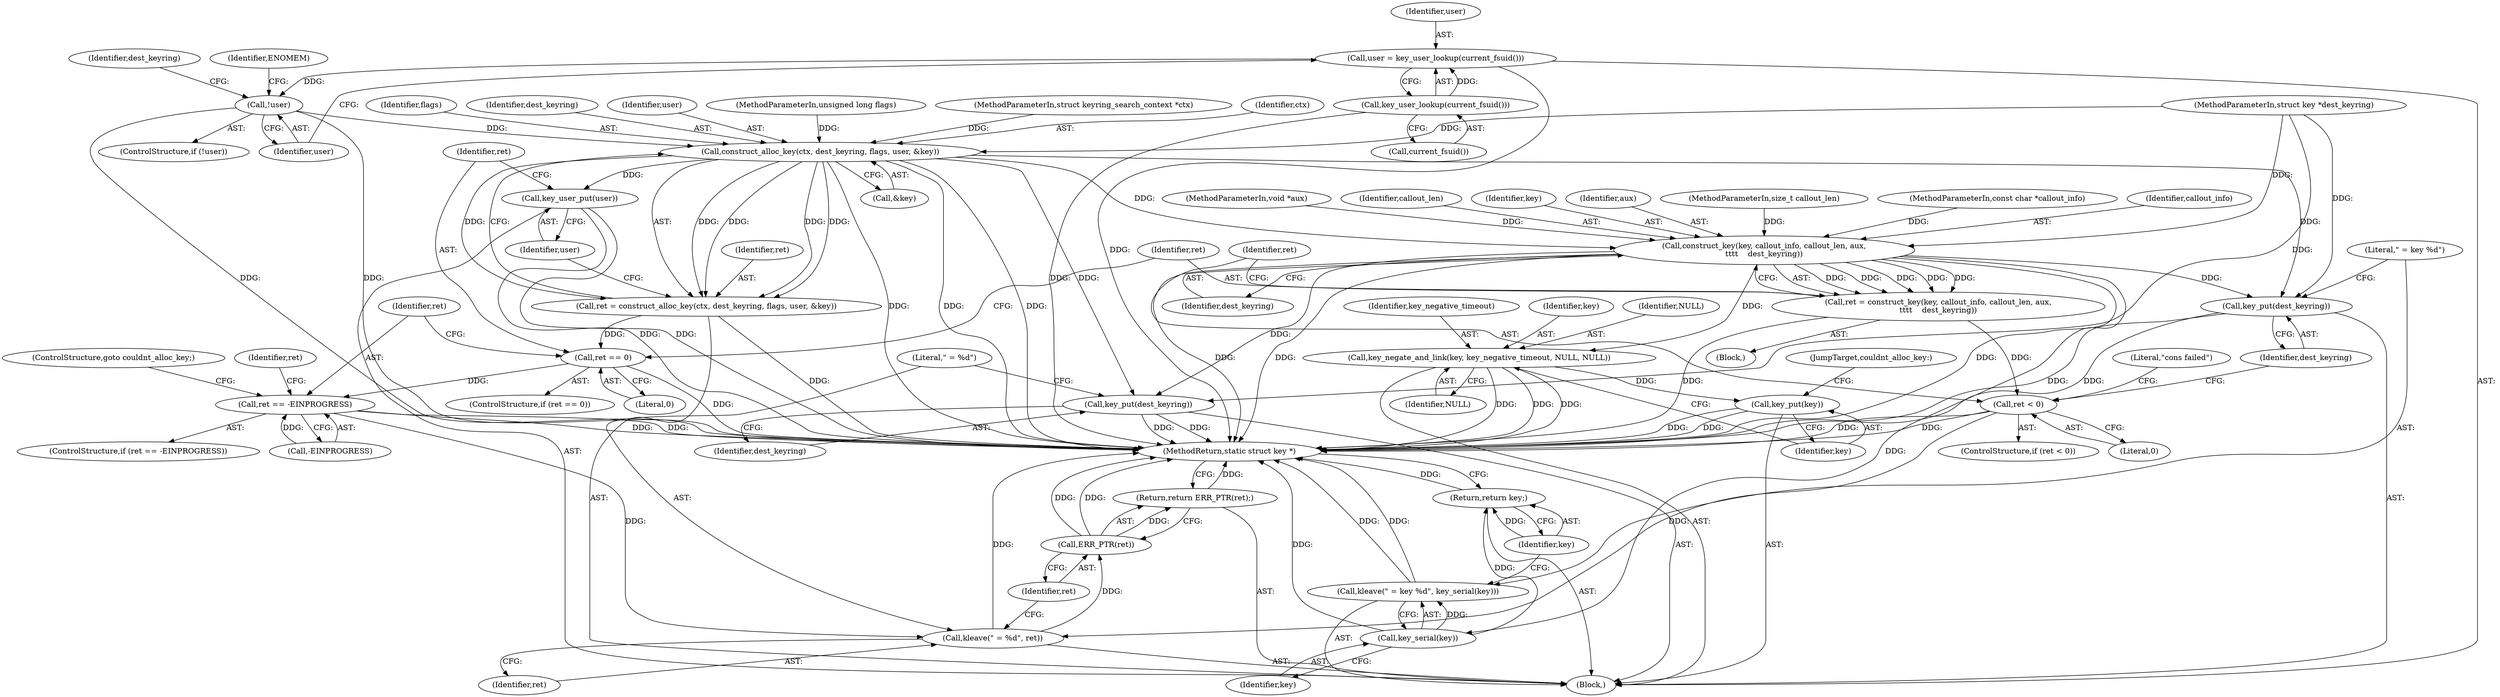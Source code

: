 digraph "0_linux_4dca6ea1d9432052afb06baf2e3ae78188a4410b_0@pointer" {
"1000126" [label="(Call,user = key_user_lookup(current_fsuid()))"];
"1000128" [label="(Call,key_user_lookup(current_fsuid()))"];
"1000131" [label="(Call,!user)"];
"1000142" [label="(Call,construct_alloc_key(ctx, dest_keyring, flags, user, &key))"];
"1000140" [label="(Call,ret = construct_alloc_key(ctx, dest_keyring, flags, user, &key))"];
"1000152" [label="(Call,ret == 0)"];
"1000174" [label="(Call,ret == -EINPROGRESS)"];
"1000204" [label="(Call,kleave(\" = %d\", ret))"];
"1000208" [label="(Call,ERR_PTR(ret))"];
"1000207" [label="(Return,return ERR_PTR(ret);)"];
"1000149" [label="(Call,key_user_put(user))"];
"1000158" [label="(Call,construct_key(key, callout_info, callout_len, aux,\n\t\t\t\t    dest_keyring))"];
"1000156" [label="(Call,ret = construct_key(key, callout_info, callout_len, aux,\n\t\t\t\t    dest_keyring))"];
"1000165" [label="(Call,ret < 0)"];
"1000185" [label="(Call,key_put(dest_keyring))"];
"1000189" [label="(Call,key_serial(key))"];
"1000187" [label="(Call,kleave(\" = key %d\", key_serial(key)))"];
"1000191" [label="(Return,return key;)"];
"1000194" [label="(Call,key_negate_and_link(key, key_negative_timeout, NULL, NULL))"];
"1000199" [label="(Call,key_put(key))"];
"1000202" [label="(Call,key_put(dest_keyring))"];
"1000209" [label="(Identifier,ret)"];
"1000173" [label="(ControlStructure,if (ret == -EINPROGRESS))"];
"1000143" [label="(Identifier,ctx)"];
"1000204" [label="(Call,kleave(\" = %d\", ret))"];
"1000161" [label="(Identifier,callout_len)"];
"1000190" [label="(Identifier,key)"];
"1000194" [label="(Call,key_negate_and_link(key, key_negative_timeout, NULL, NULL))"];
"1000192" [label="(Identifier,key)"];
"1000156" [label="(Call,ret = construct_key(key, callout_info, callout_len, aux,\n\t\t\t\t    dest_keyring))"];
"1000128" [label="(Call,key_user_lookup(current_fsuid()))"];
"1000150" [label="(Identifier,user)"];
"1000141" [label="(Identifier,ret)"];
"1000200" [label="(Identifier,key)"];
"1000186" [label="(Identifier,dest_keyring)"];
"1000184" [label="(ControlStructure,goto couldnt_alloc_key;)"];
"1000210" [label="(MethodReturn,static struct key *)"];
"1000195" [label="(Identifier,key)"];
"1000203" [label="(Identifier,dest_keyring)"];
"1000152" [label="(Call,ret == 0)"];
"1000155" [label="(Block,)"];
"1000166" [label="(Identifier,ret)"];
"1000164" [label="(ControlStructure,if (ret < 0))"];
"1000174" [label="(Call,ret == -EINPROGRESS)"];
"1000159" [label="(Identifier,key)"];
"1000191" [label="(Return,return key;)"];
"1000142" [label="(Call,construct_alloc_key(ctx, dest_keyring, flags, user, &key))"];
"1000140" [label="(Call,ret = construct_alloc_key(ctx, dest_keyring, flags, user, &key))"];
"1000105" [label="(MethodParameterIn,struct key *dest_keyring)"];
"1000162" [label="(Identifier,aux)"];
"1000187" [label="(Call,kleave(\" = key %d\", key_serial(key)))"];
"1000198" [label="(Identifier,NULL)"];
"1000145" [label="(Identifier,flags)"];
"1000129" [label="(Call,current_fsuid())"];
"1000157" [label="(Identifier,ret)"];
"1000127" [label="(Identifier,user)"];
"1000197" [label="(Identifier,NULL)"];
"1000126" [label="(Call,user = key_user_lookup(current_fsuid()))"];
"1000130" [label="(ControlStructure,if (!user))"];
"1000144" [label="(Identifier,dest_keyring)"];
"1000205" [label="(Literal,\" = %d\")"];
"1000201" [label="(JumpTarget,couldnt_alloc_key:)"];
"1000199" [label="(Call,key_put(key))"];
"1000189" [label="(Call,key_serial(key))"];
"1000176" [label="(Call,-EINPROGRESS)"];
"1000107" [label="(Block,)"];
"1000170" [label="(Literal,\"cons failed\")"];
"1000103" [label="(MethodParameterIn,size_t callout_len)"];
"1000146" [label="(Identifier,user)"];
"1000106" [label="(MethodParameterIn,unsigned long flags)"];
"1000101" [label="(MethodParameterIn,struct keyring_search_context *ctx)"];
"1000139" [label="(Identifier,dest_keyring)"];
"1000158" [label="(Call,construct_key(key, callout_info, callout_len, aux,\n\t\t\t\t    dest_keyring))"];
"1000175" [label="(Identifier,ret)"];
"1000206" [label="(Identifier,ret)"];
"1000196" [label="(Identifier,key_negative_timeout)"];
"1000180" [label="(Identifier,ret)"];
"1000149" [label="(Call,key_user_put(user))"];
"1000153" [label="(Identifier,ret)"];
"1000163" [label="(Identifier,dest_keyring)"];
"1000102" [label="(MethodParameterIn,const char *callout_info)"];
"1000132" [label="(Identifier,user)"];
"1000154" [label="(Literal,0)"];
"1000208" [label="(Call,ERR_PTR(ret))"];
"1000188" [label="(Literal,\" = key %d\")"];
"1000147" [label="(Call,&key)"];
"1000160" [label="(Identifier,callout_info)"];
"1000202" [label="(Call,key_put(dest_keyring))"];
"1000131" [label="(Call,!user)"];
"1000167" [label="(Literal,0)"];
"1000104" [label="(MethodParameterIn,void *aux)"];
"1000185" [label="(Call,key_put(dest_keyring))"];
"1000151" [label="(ControlStructure,if (ret == 0))"];
"1000207" [label="(Return,return ERR_PTR(ret);)"];
"1000165" [label="(Call,ret < 0)"];
"1000136" [label="(Identifier,ENOMEM)"];
"1000126" -> "1000107"  [label="AST: "];
"1000126" -> "1000128"  [label="CFG: "];
"1000127" -> "1000126"  [label="AST: "];
"1000128" -> "1000126"  [label="AST: "];
"1000132" -> "1000126"  [label="CFG: "];
"1000126" -> "1000210"  [label="DDG: "];
"1000128" -> "1000126"  [label="DDG: "];
"1000126" -> "1000131"  [label="DDG: "];
"1000128" -> "1000129"  [label="CFG: "];
"1000129" -> "1000128"  [label="AST: "];
"1000128" -> "1000210"  [label="DDG: "];
"1000131" -> "1000130"  [label="AST: "];
"1000131" -> "1000132"  [label="CFG: "];
"1000132" -> "1000131"  [label="AST: "];
"1000136" -> "1000131"  [label="CFG: "];
"1000139" -> "1000131"  [label="CFG: "];
"1000131" -> "1000210"  [label="DDG: "];
"1000131" -> "1000210"  [label="DDG: "];
"1000131" -> "1000142"  [label="DDG: "];
"1000142" -> "1000140"  [label="AST: "];
"1000142" -> "1000147"  [label="CFG: "];
"1000143" -> "1000142"  [label="AST: "];
"1000144" -> "1000142"  [label="AST: "];
"1000145" -> "1000142"  [label="AST: "];
"1000146" -> "1000142"  [label="AST: "];
"1000147" -> "1000142"  [label="AST: "];
"1000140" -> "1000142"  [label="CFG: "];
"1000142" -> "1000210"  [label="DDG: "];
"1000142" -> "1000210"  [label="DDG: "];
"1000142" -> "1000210"  [label="DDG: "];
"1000142" -> "1000140"  [label="DDG: "];
"1000142" -> "1000140"  [label="DDG: "];
"1000142" -> "1000140"  [label="DDG: "];
"1000142" -> "1000140"  [label="DDG: "];
"1000142" -> "1000140"  [label="DDG: "];
"1000101" -> "1000142"  [label="DDG: "];
"1000105" -> "1000142"  [label="DDG: "];
"1000106" -> "1000142"  [label="DDG: "];
"1000142" -> "1000149"  [label="DDG: "];
"1000142" -> "1000158"  [label="DDG: "];
"1000142" -> "1000185"  [label="DDG: "];
"1000142" -> "1000202"  [label="DDG: "];
"1000140" -> "1000107"  [label="AST: "];
"1000141" -> "1000140"  [label="AST: "];
"1000150" -> "1000140"  [label="CFG: "];
"1000140" -> "1000210"  [label="DDG: "];
"1000140" -> "1000152"  [label="DDG: "];
"1000152" -> "1000151"  [label="AST: "];
"1000152" -> "1000154"  [label="CFG: "];
"1000153" -> "1000152"  [label="AST: "];
"1000154" -> "1000152"  [label="AST: "];
"1000157" -> "1000152"  [label="CFG: "];
"1000175" -> "1000152"  [label="CFG: "];
"1000152" -> "1000210"  [label="DDG: "];
"1000152" -> "1000174"  [label="DDG: "];
"1000174" -> "1000173"  [label="AST: "];
"1000174" -> "1000176"  [label="CFG: "];
"1000175" -> "1000174"  [label="AST: "];
"1000176" -> "1000174"  [label="AST: "];
"1000180" -> "1000174"  [label="CFG: "];
"1000184" -> "1000174"  [label="CFG: "];
"1000174" -> "1000210"  [label="DDG: "];
"1000174" -> "1000210"  [label="DDG: "];
"1000176" -> "1000174"  [label="DDG: "];
"1000174" -> "1000204"  [label="DDG: "];
"1000204" -> "1000107"  [label="AST: "];
"1000204" -> "1000206"  [label="CFG: "];
"1000205" -> "1000204"  [label="AST: "];
"1000206" -> "1000204"  [label="AST: "];
"1000209" -> "1000204"  [label="CFG: "];
"1000204" -> "1000210"  [label="DDG: "];
"1000165" -> "1000204"  [label="DDG: "];
"1000204" -> "1000208"  [label="DDG: "];
"1000208" -> "1000207"  [label="AST: "];
"1000208" -> "1000209"  [label="CFG: "];
"1000209" -> "1000208"  [label="AST: "];
"1000207" -> "1000208"  [label="CFG: "];
"1000208" -> "1000210"  [label="DDG: "];
"1000208" -> "1000210"  [label="DDG: "];
"1000208" -> "1000207"  [label="DDG: "];
"1000207" -> "1000107"  [label="AST: "];
"1000210" -> "1000207"  [label="CFG: "];
"1000207" -> "1000210"  [label="DDG: "];
"1000149" -> "1000107"  [label="AST: "];
"1000149" -> "1000150"  [label="CFG: "];
"1000150" -> "1000149"  [label="AST: "];
"1000153" -> "1000149"  [label="CFG: "];
"1000149" -> "1000210"  [label="DDG: "];
"1000149" -> "1000210"  [label="DDG: "];
"1000158" -> "1000156"  [label="AST: "];
"1000158" -> "1000163"  [label="CFG: "];
"1000159" -> "1000158"  [label="AST: "];
"1000160" -> "1000158"  [label="AST: "];
"1000161" -> "1000158"  [label="AST: "];
"1000162" -> "1000158"  [label="AST: "];
"1000163" -> "1000158"  [label="AST: "];
"1000156" -> "1000158"  [label="CFG: "];
"1000158" -> "1000210"  [label="DDG: "];
"1000158" -> "1000210"  [label="DDG: "];
"1000158" -> "1000210"  [label="DDG: "];
"1000158" -> "1000156"  [label="DDG: "];
"1000158" -> "1000156"  [label="DDG: "];
"1000158" -> "1000156"  [label="DDG: "];
"1000158" -> "1000156"  [label="DDG: "];
"1000158" -> "1000156"  [label="DDG: "];
"1000102" -> "1000158"  [label="DDG: "];
"1000103" -> "1000158"  [label="DDG: "];
"1000104" -> "1000158"  [label="DDG: "];
"1000105" -> "1000158"  [label="DDG: "];
"1000158" -> "1000185"  [label="DDG: "];
"1000158" -> "1000189"  [label="DDG: "];
"1000158" -> "1000194"  [label="DDG: "];
"1000158" -> "1000202"  [label="DDG: "];
"1000156" -> "1000155"  [label="AST: "];
"1000157" -> "1000156"  [label="AST: "];
"1000166" -> "1000156"  [label="CFG: "];
"1000156" -> "1000210"  [label="DDG: "];
"1000156" -> "1000165"  [label="DDG: "];
"1000165" -> "1000164"  [label="AST: "];
"1000165" -> "1000167"  [label="CFG: "];
"1000166" -> "1000165"  [label="AST: "];
"1000167" -> "1000165"  [label="AST: "];
"1000170" -> "1000165"  [label="CFG: "];
"1000186" -> "1000165"  [label="CFG: "];
"1000165" -> "1000210"  [label="DDG: "];
"1000165" -> "1000210"  [label="DDG: "];
"1000185" -> "1000107"  [label="AST: "];
"1000185" -> "1000186"  [label="CFG: "];
"1000186" -> "1000185"  [label="AST: "];
"1000188" -> "1000185"  [label="CFG: "];
"1000185" -> "1000210"  [label="DDG: "];
"1000185" -> "1000210"  [label="DDG: "];
"1000105" -> "1000185"  [label="DDG: "];
"1000189" -> "1000187"  [label="AST: "];
"1000189" -> "1000190"  [label="CFG: "];
"1000190" -> "1000189"  [label="AST: "];
"1000187" -> "1000189"  [label="CFG: "];
"1000189" -> "1000210"  [label="DDG: "];
"1000189" -> "1000187"  [label="DDG: "];
"1000189" -> "1000191"  [label="DDG: "];
"1000187" -> "1000107"  [label="AST: "];
"1000188" -> "1000187"  [label="AST: "];
"1000192" -> "1000187"  [label="CFG: "];
"1000187" -> "1000210"  [label="DDG: "];
"1000187" -> "1000210"  [label="DDG: "];
"1000191" -> "1000107"  [label="AST: "];
"1000191" -> "1000192"  [label="CFG: "];
"1000192" -> "1000191"  [label="AST: "];
"1000210" -> "1000191"  [label="CFG: "];
"1000191" -> "1000210"  [label="DDG: "];
"1000192" -> "1000191"  [label="DDG: "];
"1000194" -> "1000107"  [label="AST: "];
"1000194" -> "1000198"  [label="CFG: "];
"1000195" -> "1000194"  [label="AST: "];
"1000196" -> "1000194"  [label="AST: "];
"1000197" -> "1000194"  [label="AST: "];
"1000198" -> "1000194"  [label="AST: "];
"1000200" -> "1000194"  [label="CFG: "];
"1000194" -> "1000210"  [label="DDG: "];
"1000194" -> "1000210"  [label="DDG: "];
"1000194" -> "1000210"  [label="DDG: "];
"1000194" -> "1000199"  [label="DDG: "];
"1000199" -> "1000107"  [label="AST: "];
"1000199" -> "1000200"  [label="CFG: "];
"1000200" -> "1000199"  [label="AST: "];
"1000201" -> "1000199"  [label="CFG: "];
"1000199" -> "1000210"  [label="DDG: "];
"1000199" -> "1000210"  [label="DDG: "];
"1000202" -> "1000107"  [label="AST: "];
"1000202" -> "1000203"  [label="CFG: "];
"1000203" -> "1000202"  [label="AST: "];
"1000205" -> "1000202"  [label="CFG: "];
"1000202" -> "1000210"  [label="DDG: "];
"1000202" -> "1000210"  [label="DDG: "];
"1000105" -> "1000202"  [label="DDG: "];
}

